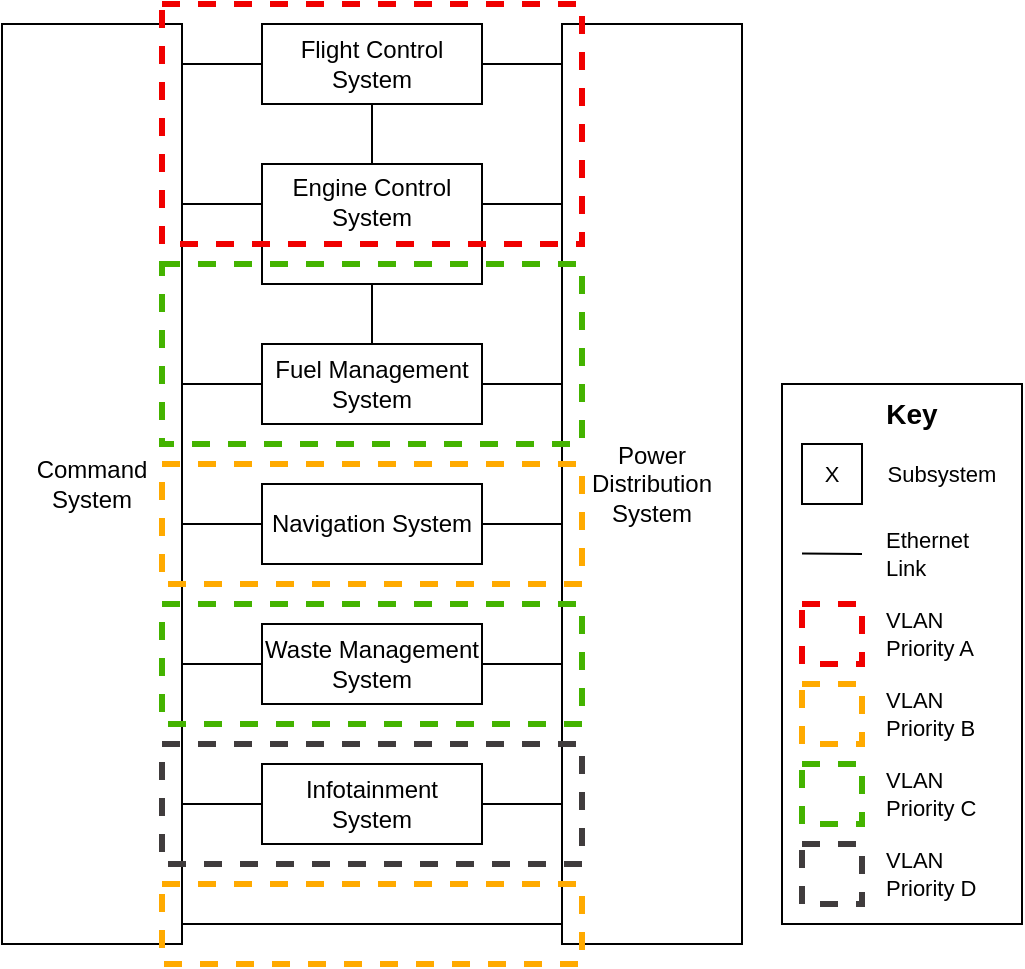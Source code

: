 <mxfile version="22.1.2" type="device">
  <diagram name="Page-1" id="FFIYP_X_qciEp6ciSwt-">
    <mxGraphModel dx="989" dy="598" grid="1" gridSize="10" guides="1" tooltips="1" connect="1" arrows="1" fold="1" page="1" pageScale="1" pageWidth="850" pageHeight="1100" math="0" shadow="0">
      <root>
        <mxCell id="0" />
        <mxCell id="1" parent="0" />
        <mxCell id="KeIFNy3DvESfe3EzAEu9-62" value="" style="group" parent="1" vertex="1" connectable="0">
          <mxGeometry x="230" y="260" width="110" height="60" as="geometry" />
        </mxCell>
        <mxCell id="KeIFNy3DvESfe3EzAEu9-2" value="" style="rounded=0;whiteSpace=wrap;html=1;" parent="KeIFNy3DvESfe3EzAEu9-62" vertex="1">
          <mxGeometry width="110" height="60" as="geometry" />
        </mxCell>
        <mxCell id="KeIFNy3DvESfe3EzAEu9-61" value="Engine Control System" style="text;strokeColor=none;align=center;fillColor=none;html=1;verticalAlign=middle;whiteSpace=wrap;rounded=0;" parent="KeIFNy3DvESfe3EzAEu9-62" vertex="1">
          <mxGeometry x="10" y="4" width="90" height="30" as="geometry" />
        </mxCell>
        <mxCell id="KeIFNy3DvESfe3EzAEu9-16" value="Command System" style="whiteSpace=wrap;html=1;" parent="1" vertex="1">
          <mxGeometry x="100" y="190" width="90" height="460" as="geometry" />
        </mxCell>
        <mxCell id="KeIFNy3DvESfe3EzAEu9-48" value="" style="edgeStyle=orthogonalEdgeStyle;rounded=0;orthogonalLoop=1;jettySize=auto;html=1;startArrow=none;startFill=0;endArrow=none;endFill=0;" parent="1" source="KeIFNy3DvESfe3EzAEu9-1" target="KeIFNy3DvESfe3EzAEu9-2" edge="1">
          <mxGeometry relative="1" as="geometry" />
        </mxCell>
        <mxCell id="KeIFNy3DvESfe3EzAEu9-49" value="" style="edgeStyle=orthogonalEdgeStyle;rounded=0;orthogonalLoop=1;jettySize=auto;html=1;startArrow=none;startFill=0;endArrow=none;endFill=0;" parent="1" source="KeIFNy3DvESfe3EzAEu9-1" target="KeIFNy3DvESfe3EzAEu9-16" edge="1">
          <mxGeometry relative="1" as="geometry">
            <Array as="points">
              <mxPoint x="210" y="210" />
              <mxPoint x="210" y="210" />
            </Array>
          </mxGeometry>
        </mxCell>
        <mxCell id="KeIFNy3DvESfe3EzAEu9-51" value="" style="edgeStyle=orthogonalEdgeStyle;rounded=0;orthogonalLoop=1;jettySize=auto;html=1;startArrow=none;startFill=0;endArrow=none;endFill=0;" parent="1" source="KeIFNy3DvESfe3EzAEu9-1" target="KeIFNy3DvESfe3EzAEu9-5" edge="1">
          <mxGeometry relative="1" as="geometry">
            <Array as="points">
              <mxPoint x="370" y="210" />
              <mxPoint x="370" y="210" />
            </Array>
          </mxGeometry>
        </mxCell>
        <mxCell id="KeIFNy3DvESfe3EzAEu9-1" value="Flight Control System" style="rounded=0;whiteSpace=wrap;html=1;" parent="1" vertex="1">
          <mxGeometry x="230" y="190" width="110" height="40" as="geometry" />
        </mxCell>
        <mxCell id="KeIFNy3DvESfe3EzAEu9-50" value="" style="edgeStyle=orthogonalEdgeStyle;rounded=0;orthogonalLoop=1;jettySize=auto;html=1;startArrow=none;startFill=0;endArrow=none;endFill=0;" parent="1" source="KeIFNy3DvESfe3EzAEu9-2" edge="1">
          <mxGeometry relative="1" as="geometry">
            <mxPoint x="190" y="280" as="targetPoint" />
            <Array as="points">
              <mxPoint x="200" y="280" />
              <mxPoint x="200" y="280" />
            </Array>
          </mxGeometry>
        </mxCell>
        <mxCell id="KeIFNy3DvESfe3EzAEu9-52" value="" style="edgeStyle=orthogonalEdgeStyle;rounded=0;orthogonalLoop=1;jettySize=auto;html=1;startArrow=none;startFill=0;endArrow=none;endFill=0;" parent="1" source="KeIFNy3DvESfe3EzAEu9-2" edge="1">
          <mxGeometry relative="1" as="geometry">
            <mxPoint x="380" y="280" as="targetPoint" />
            <Array as="points">
              <mxPoint x="370" y="280" />
              <mxPoint x="370" y="280" />
            </Array>
          </mxGeometry>
        </mxCell>
        <mxCell id="KeIFNy3DvESfe3EzAEu9-54" value="" style="edgeStyle=orthogonalEdgeStyle;rounded=0;orthogonalLoop=1;jettySize=auto;html=1;startArrow=none;startFill=0;endArrow=none;endFill=0;" parent="1" source="KeIFNy3DvESfe3EzAEu9-4" edge="1">
          <mxGeometry relative="1" as="geometry">
            <mxPoint x="190" y="440" as="targetPoint" />
            <Array as="points">
              <mxPoint x="200" y="440" />
              <mxPoint x="200" y="440" />
            </Array>
          </mxGeometry>
        </mxCell>
        <mxCell id="KeIFNy3DvESfe3EzAEu9-55" value="" style="edgeStyle=orthogonalEdgeStyle;rounded=0;orthogonalLoop=1;jettySize=auto;html=1;startArrow=none;startFill=0;endArrow=none;endFill=0;" parent="1" source="KeIFNy3DvESfe3EzAEu9-4" edge="1">
          <mxGeometry relative="1" as="geometry">
            <mxPoint x="380" y="440" as="targetPoint" />
            <Array as="points">
              <mxPoint x="370" y="440" />
              <mxPoint x="370" y="440" />
            </Array>
          </mxGeometry>
        </mxCell>
        <mxCell id="KeIFNy3DvESfe3EzAEu9-4" value="Navigation System" style="rounded=0;whiteSpace=wrap;html=1;" parent="1" vertex="1">
          <mxGeometry x="230" y="420" width="110" height="40" as="geometry" />
        </mxCell>
        <mxCell id="KeIFNy3DvESfe3EzAEu9-5" value="Power Distribution System" style="rounded=0;whiteSpace=wrap;html=1;" parent="1" vertex="1">
          <mxGeometry x="380" y="190" width="90" height="460" as="geometry" />
        </mxCell>
        <mxCell id="KeIFNy3DvESfe3EzAEu9-63" value="" style="edgeStyle=orthogonalEdgeStyle;rounded=0;orthogonalLoop=1;jettySize=auto;html=1;startArrow=none;startFill=0;endArrow=none;endFill=0;" parent="1" source="KeIFNy3DvESfe3EzAEu9-6" target="KeIFNy3DvESfe3EzAEu9-16" edge="1">
          <mxGeometry relative="1" as="geometry">
            <Array as="points">
              <mxPoint x="210" y="510" />
              <mxPoint x="210" y="510" />
            </Array>
          </mxGeometry>
        </mxCell>
        <mxCell id="KeIFNy3DvESfe3EzAEu9-64" value="" style="edgeStyle=orthogonalEdgeStyle;rounded=0;orthogonalLoop=1;jettySize=auto;html=1;startArrow=none;startFill=0;endArrow=none;endFill=0;" parent="1" source="KeIFNy3DvESfe3EzAEu9-6" target="KeIFNy3DvESfe3EzAEu9-5" edge="1">
          <mxGeometry relative="1" as="geometry">
            <Array as="points">
              <mxPoint x="370" y="510" />
              <mxPoint x="370" y="510" />
            </Array>
          </mxGeometry>
        </mxCell>
        <mxCell id="KeIFNy3DvESfe3EzAEu9-6" value="Waste Management System" style="rounded=0;whiteSpace=wrap;html=1;" parent="1" vertex="1">
          <mxGeometry x="230" y="490" width="110" height="40" as="geometry" />
        </mxCell>
        <mxCell id="KeIFNy3DvESfe3EzAEu9-65" value="" style="edgeStyle=orthogonalEdgeStyle;rounded=0;orthogonalLoop=1;jettySize=auto;html=1;startArrow=none;startFill=0;endArrow=none;endFill=0;" parent="1" source="KeIFNy3DvESfe3EzAEu9-7" target="KeIFNy3DvESfe3EzAEu9-16" edge="1">
          <mxGeometry relative="1" as="geometry">
            <Array as="points">
              <mxPoint x="200" y="580" />
              <mxPoint x="200" y="580" />
            </Array>
          </mxGeometry>
        </mxCell>
        <mxCell id="KeIFNy3DvESfe3EzAEu9-66" value="" style="edgeStyle=orthogonalEdgeStyle;rounded=0;orthogonalLoop=1;jettySize=auto;html=1;startArrow=none;startFill=0;endArrow=none;endFill=0;" parent="1" source="KeIFNy3DvESfe3EzAEu9-7" target="KeIFNy3DvESfe3EzAEu9-5" edge="1">
          <mxGeometry relative="1" as="geometry">
            <Array as="points">
              <mxPoint x="370" y="580" />
              <mxPoint x="370" y="580" />
            </Array>
          </mxGeometry>
        </mxCell>
        <mxCell id="KeIFNy3DvESfe3EzAEu9-7" value="Infotainment System" style="rounded=0;whiteSpace=wrap;html=1;" parent="1" vertex="1">
          <mxGeometry x="230" y="560" width="110" height="40" as="geometry" />
        </mxCell>
        <mxCell id="KeIFNy3DvESfe3EzAEu9-57" value="" style="edgeStyle=orthogonalEdgeStyle;rounded=0;orthogonalLoop=1;jettySize=auto;html=1;startArrow=none;startFill=0;endArrow=none;endFill=0;" parent="1" source="KeIFNy3DvESfe3EzAEu9-8" edge="1">
          <mxGeometry relative="1" as="geometry">
            <mxPoint x="380" y="370" as="targetPoint" />
            <Array as="points">
              <mxPoint x="370" y="370" />
              <mxPoint x="370" y="370" />
            </Array>
          </mxGeometry>
        </mxCell>
        <mxCell id="KeIFNy3DvESfe3EzAEu9-58" value="" style="edgeStyle=orthogonalEdgeStyle;rounded=0;orthogonalLoop=1;jettySize=auto;html=1;startArrow=none;startFill=0;endArrow=none;endFill=0;" parent="1" source="KeIFNy3DvESfe3EzAEu9-8" edge="1">
          <mxGeometry relative="1" as="geometry">
            <mxPoint x="190" y="370" as="targetPoint" />
            <Array as="points">
              <mxPoint x="200" y="370" />
              <mxPoint x="200" y="370" />
            </Array>
          </mxGeometry>
        </mxCell>
        <mxCell id="KeIFNy3DvESfe3EzAEu9-59" value="" style="edgeStyle=orthogonalEdgeStyle;rounded=0;orthogonalLoop=1;jettySize=auto;html=1;startArrow=none;startFill=0;endArrow=none;endFill=0;" parent="1" source="KeIFNy3DvESfe3EzAEu9-8" target="KeIFNy3DvESfe3EzAEu9-2" edge="1">
          <mxGeometry relative="1" as="geometry" />
        </mxCell>
        <mxCell id="KeIFNy3DvESfe3EzAEu9-8" value="Fuel Management System" style="rounded=0;whiteSpace=wrap;html=1;" parent="1" vertex="1">
          <mxGeometry x="230" y="350" width="110" height="40" as="geometry" />
        </mxCell>
        <mxCell id="KeIFNy3DvESfe3EzAEu9-38" value="" style="rounded=0;whiteSpace=wrap;html=1;fillColor=none;fontColor=#ffffff;strokeColor=#44B300;dashed=1;strokeWidth=3;" parent="1" vertex="1">
          <mxGeometry x="180" y="310" width="210" height="90" as="geometry" />
        </mxCell>
        <mxCell id="KeIFNy3DvESfe3EzAEu9-42" value="" style="rounded=0;whiteSpace=wrap;html=1;fillColor=none;fontColor=#ffffff;strokeColor=#403C3D;dashed=1;strokeWidth=3;" parent="1" vertex="1">
          <mxGeometry x="180" y="550" width="210" height="60" as="geometry" />
        </mxCell>
        <mxCell id="KeIFNy3DvESfe3EzAEu9-22" value="" style="rounded=0;whiteSpace=wrap;html=1;fillColor=none;fontColor=#ffffff;strokeColor=#F00000;dashed=1;strokeWidth=3;" parent="1" vertex="1">
          <mxGeometry x="180" y="180" width="210" height="120" as="geometry" />
        </mxCell>
        <mxCell id="KeIFNy3DvESfe3EzAEu9-32" value="" style="rounded=0;whiteSpace=wrap;html=1;fillColor=none;fontColor=#ffffff;strokeColor=#FFAA00;dashed=1;strokeWidth=3;" parent="1" vertex="1">
          <mxGeometry x="180" y="410" width="210" height="60" as="geometry" />
        </mxCell>
        <mxCell id="KeIFNy3DvESfe3EzAEu9-28" value="" style="rounded=0;whiteSpace=wrap;html=1;fillColor=none;fontColor=#ffffff;strokeColor=#44B300;dashed=1;strokeWidth=3;" parent="1" vertex="1">
          <mxGeometry x="180" y="480" width="210" height="60" as="geometry" />
        </mxCell>
        <mxCell id="KeIFNy3DvESfe3EzAEu9-67" value="" style="endArrow=none;startArrow=none;html=1;rounded=0;startFill=0;endFill=0;" parent="1" edge="1">
          <mxGeometry width="50" height="50" relative="1" as="geometry">
            <mxPoint x="190" y="640" as="sourcePoint" />
            <mxPoint x="380" y="640" as="targetPoint" />
          </mxGeometry>
        </mxCell>
        <mxCell id="KeIFNy3DvESfe3EzAEu9-31" value="" style="rounded=0;whiteSpace=wrap;html=1;fillColor=none;fontColor=#ffffff;strokeColor=#FFAA00;dashed=1;strokeWidth=3;" parent="1" vertex="1">
          <mxGeometry x="180" y="620" width="210" height="40" as="geometry" />
        </mxCell>
        <mxCell id="1BKxtNRyX_GiEqep2vnS-1" value="" style="whiteSpace=wrap;html=1;fontFamily=Helvetica;fontSize=11;fontColor=default;" parent="1" vertex="1">
          <mxGeometry x="490" y="370" width="120" height="270" as="geometry" />
        </mxCell>
        <mxCell id="1BKxtNRyX_GiEqep2vnS-3" value="&lt;b&gt;&lt;font style=&quot;font-size: 14px;&quot;&gt;Key&lt;/font&gt;&lt;/b&gt;" style="text;strokeColor=none;align=center;fillColor=none;html=1;verticalAlign=middle;whiteSpace=wrap;rounded=0;fontSize=11;fontFamily=Helvetica;fontColor=default;" parent="1" vertex="1">
          <mxGeometry x="525" y="370" width="60" height="30" as="geometry" />
        </mxCell>
        <mxCell id="1BKxtNRyX_GiEqep2vnS-5" value="" style="group" parent="1" vertex="1" connectable="0">
          <mxGeometry x="500" y="400" width="100" height="30" as="geometry" />
        </mxCell>
        <mxCell id="1BKxtNRyX_GiEqep2vnS-2" value="X" style="whiteSpace=wrap;html=1;fontFamily=Helvetica;fontSize=11;fontColor=default;" parent="1BKxtNRyX_GiEqep2vnS-5" vertex="1">
          <mxGeometry width="30" height="30" as="geometry" />
        </mxCell>
        <mxCell id="1BKxtNRyX_GiEqep2vnS-4" value="Subsystem" style="text;strokeColor=none;align=center;fillColor=none;html=1;verticalAlign=middle;whiteSpace=wrap;rounded=0;fontSize=11;fontFamily=Helvetica;fontColor=default;" parent="1BKxtNRyX_GiEqep2vnS-5" vertex="1">
          <mxGeometry x="40" width="60" height="30" as="geometry" />
        </mxCell>
        <mxCell id="1BKxtNRyX_GiEqep2vnS-10" value="" style="group" parent="1" vertex="1" connectable="0">
          <mxGeometry x="500" y="440" width="100" height="30" as="geometry" />
        </mxCell>
        <mxCell id="1BKxtNRyX_GiEqep2vnS-6" value="" style="group" parent="1BKxtNRyX_GiEqep2vnS-10" vertex="1" connectable="0">
          <mxGeometry width="100" height="30" as="geometry" />
        </mxCell>
        <mxCell id="1BKxtNRyX_GiEqep2vnS-8" value="Ethernet Link" style="text;strokeColor=none;align=left;fillColor=none;html=1;verticalAlign=middle;whiteSpace=wrap;rounded=0;fontSize=11;fontFamily=Helvetica;fontColor=default;" parent="1BKxtNRyX_GiEqep2vnS-6" vertex="1">
          <mxGeometry x="40" width="60" height="30" as="geometry" />
        </mxCell>
        <mxCell id="1BKxtNRyX_GiEqep2vnS-9" value="" style="endArrow=none;startArrow=none;html=1;rounded=0;startFill=0;endFill=0;" parent="1BKxtNRyX_GiEqep2vnS-10" edge="1">
          <mxGeometry width="50" height="50" relative="1" as="geometry">
            <mxPoint y="14.8" as="sourcePoint" />
            <mxPoint x="30" y="15" as="targetPoint" />
          </mxGeometry>
        </mxCell>
        <mxCell id="1BKxtNRyX_GiEqep2vnS-11" value="" style="rounded=0;whiteSpace=wrap;html=1;fillColor=none;fontColor=#ffffff;strokeColor=#44B300;dashed=1;strokeWidth=3;" parent="1" vertex="1">
          <mxGeometry x="500" y="560" width="30" height="30" as="geometry" />
        </mxCell>
        <mxCell id="1BKxtNRyX_GiEqep2vnS-12" value="" style="rounded=0;whiteSpace=wrap;html=1;fillColor=none;fontColor=#ffffff;strokeColor=#FFAA00;dashed=1;strokeWidth=3;" parent="1" vertex="1">
          <mxGeometry x="500" y="520" width="30" height="30" as="geometry" />
        </mxCell>
        <mxCell id="1BKxtNRyX_GiEqep2vnS-13" value="" style="rounded=0;whiteSpace=wrap;html=1;fillColor=none;fontColor=#ffffff;strokeColor=#F00000;dashed=1;strokeWidth=3;" parent="1" vertex="1">
          <mxGeometry x="500" y="480" width="30" height="30" as="geometry" />
        </mxCell>
        <mxCell id="1BKxtNRyX_GiEqep2vnS-14" value="" style="rounded=0;whiteSpace=wrap;html=1;fillColor=none;fontColor=#ffffff;strokeColor=#403C3D;dashed=1;strokeWidth=3;" parent="1" vertex="1">
          <mxGeometry x="500" y="600" width="30" height="30" as="geometry" />
        </mxCell>
        <mxCell id="1BKxtNRyX_GiEqep2vnS-15" value="VLAN Priority A" style="text;strokeColor=none;align=left;fillColor=none;html=1;verticalAlign=middle;whiteSpace=wrap;rounded=0;fontSize=11;fontFamily=Helvetica;fontColor=default;" parent="1" vertex="1">
          <mxGeometry x="540" y="480" width="60" height="30" as="geometry" />
        </mxCell>
        <mxCell id="1BKxtNRyX_GiEqep2vnS-16" value="VLAN Priority B" style="text;strokeColor=none;align=left;fillColor=none;html=1;verticalAlign=middle;whiteSpace=wrap;rounded=0;fontSize=11;fontFamily=Helvetica;fontColor=default;" parent="1" vertex="1">
          <mxGeometry x="540" y="520" width="60" height="30" as="geometry" />
        </mxCell>
        <mxCell id="1BKxtNRyX_GiEqep2vnS-17" value="VLAN Priority C" style="text;strokeColor=none;align=left;fillColor=none;html=1;verticalAlign=middle;whiteSpace=wrap;rounded=0;fontSize=11;fontFamily=Helvetica;fontColor=default;" parent="1" vertex="1">
          <mxGeometry x="540" y="560" width="60" height="30" as="geometry" />
        </mxCell>
        <mxCell id="1BKxtNRyX_GiEqep2vnS-18" value="VLAN Priority D" style="text;strokeColor=none;align=left;fillColor=none;html=1;verticalAlign=middle;whiteSpace=wrap;rounded=0;fontSize=11;fontFamily=Helvetica;fontColor=default;" parent="1" vertex="1">
          <mxGeometry x="540" y="600" width="60" height="30" as="geometry" />
        </mxCell>
      </root>
    </mxGraphModel>
  </diagram>
</mxfile>
